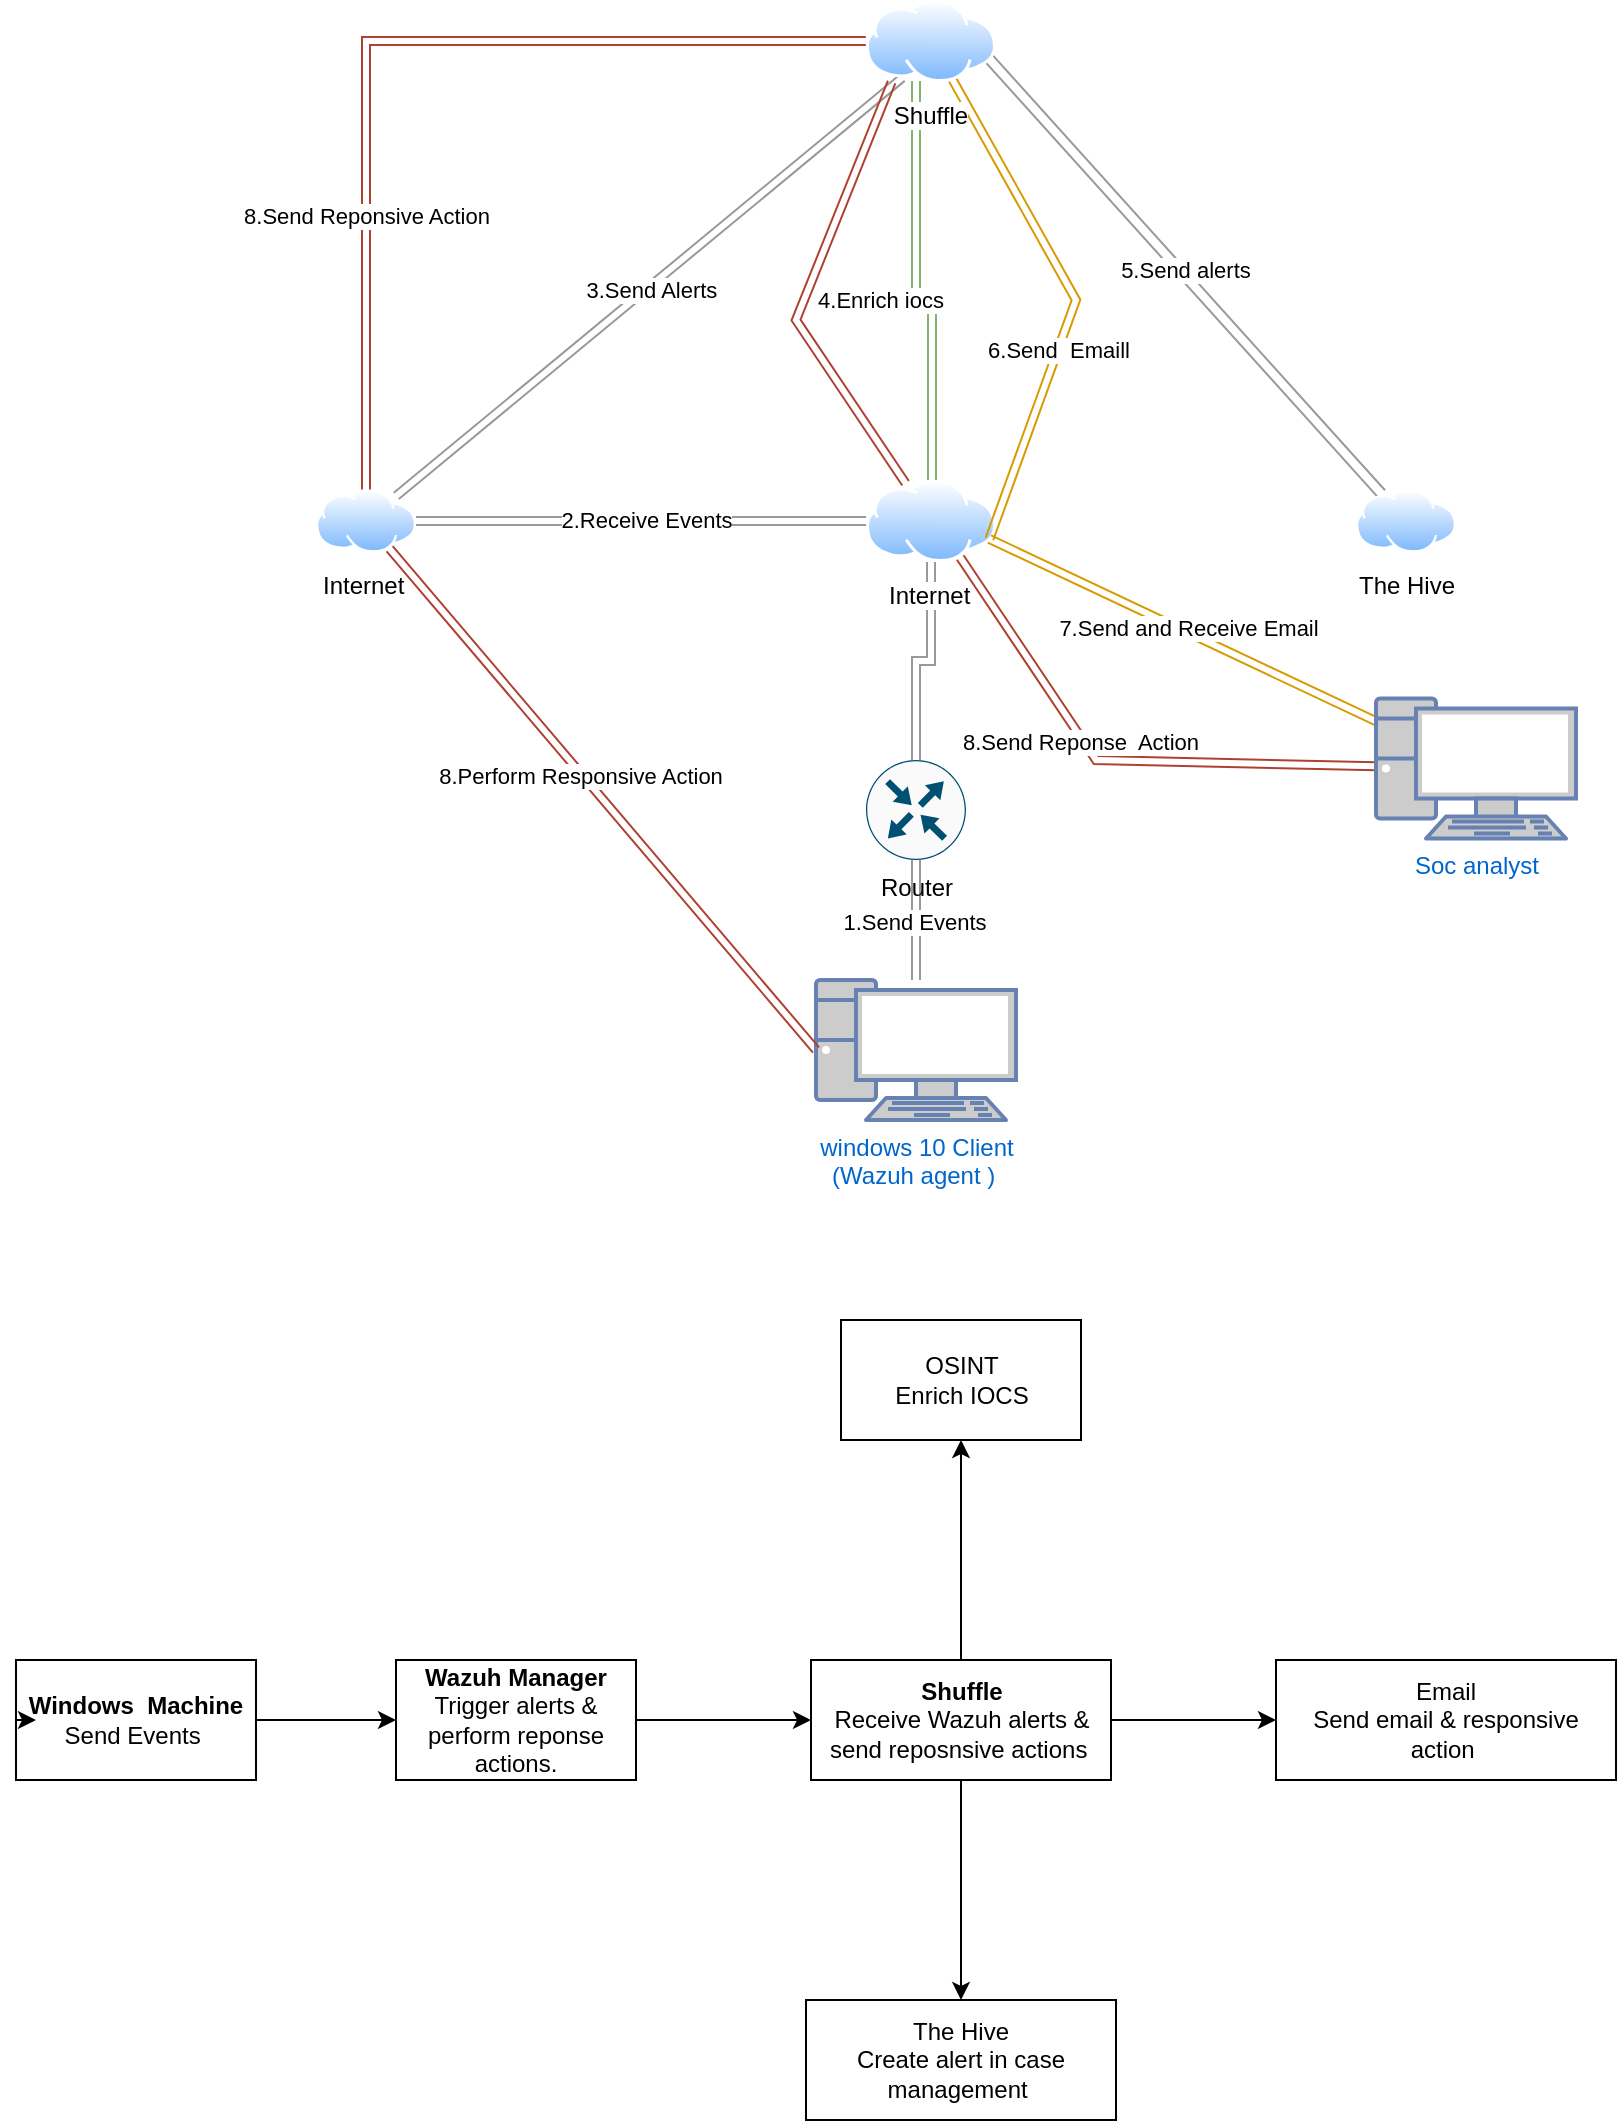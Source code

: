 <mxfile version="23.1.2" type="github">
  <diagram name="Page-1" id="TQpblyYPG8bPXSmAq02C">
    <mxGraphModel dx="2333" dy="2338" grid="1" gridSize="10" guides="1" tooltips="1" connect="1" arrows="1" fold="1" page="1" pageScale="1" pageWidth="850" pageHeight="1100" math="0" shadow="0">
      <root>
        <mxCell id="0" />
        <mxCell id="1" parent="0" />
        <mxCell id="AZIDL2VYX9VNrNpj0htr-8" style="edgeStyle=orthogonalEdgeStyle;rounded=0;orthogonalLoop=1;jettySize=auto;html=1;strokeColor=none;startArrow=classic;startFill=0;" edge="1" parent="1" source="AZIDL2VYX9VNrNpj0htr-1" target="AZIDL2VYX9VNrNpj0htr-2">
          <mxGeometry relative="1" as="geometry" />
        </mxCell>
        <mxCell id="AZIDL2VYX9VNrNpj0htr-10" value="" style="edgeStyle=orthogonalEdgeStyle;rounded=0;orthogonalLoop=1;jettySize=auto;html=1;startArrow=classic;startFill=1;shape=link;fillColor=#dae8fc;strokeColor=#999999;" edge="1" parent="1" source="AZIDL2VYX9VNrNpj0htr-1" target="AZIDL2VYX9VNrNpj0htr-2">
          <mxGeometry relative="1" as="geometry" />
        </mxCell>
        <mxCell id="AZIDL2VYX9VNrNpj0htr-11" value="1.Send Events" style="edgeLabel;html=1;align=center;verticalAlign=middle;resizable=0;points=[];" vertex="1" connectable="0" parent="AZIDL2VYX9VNrNpj0htr-10">
          <mxGeometry x="-0.015" y="1" relative="1" as="geometry">
            <mxPoint as="offset" />
          </mxGeometry>
        </mxCell>
        <mxCell id="AZIDL2VYX9VNrNpj0htr-1" value="windows 10 Client&lt;br&gt;(Wazuh agent )&amp;nbsp;" style="fontColor=#0066CC;verticalAlign=top;verticalLabelPosition=bottom;labelPosition=center;align=center;html=1;outlineConnect=0;fillColor=#CCCCCC;strokeColor=#6881B3;gradientColor=none;gradientDirection=north;strokeWidth=2;shape=mxgraph.networks.pc;" vertex="1" parent="1">
          <mxGeometry x="410" y="370" width="100" height="70" as="geometry" />
        </mxCell>
        <mxCell id="AZIDL2VYX9VNrNpj0htr-9" value="" style="edgeStyle=orthogonalEdgeStyle;rounded=0;orthogonalLoop=1;jettySize=auto;html=1;shape=link;strokeColor=#999999;" edge="1" parent="1" source="AZIDL2VYX9VNrNpj0htr-2" target="AZIDL2VYX9VNrNpj0htr-3">
          <mxGeometry relative="1" as="geometry" />
        </mxCell>
        <mxCell id="AZIDL2VYX9VNrNpj0htr-2" value="Router" style="sketch=0;points=[[0.5,0,0],[1,0.5,0],[0.5,1,0],[0,0.5,0],[0.145,0.145,0],[0.856,0.145,0],[0.855,0.856,0],[0.145,0.855,0]];verticalLabelPosition=bottom;html=1;verticalAlign=top;aspect=fixed;align=center;pointerEvents=1;shape=mxgraph.cisco19.rect;prIcon=router;fillColor=#FAFAFA;strokeColor=#005073;" vertex="1" parent="1">
          <mxGeometry x="435" y="260" width="50" height="50" as="geometry" />
        </mxCell>
        <mxCell id="AZIDL2VYX9VNrNpj0htr-12" value="" style="edgeStyle=orthogonalEdgeStyle;rounded=0;orthogonalLoop=1;jettySize=auto;html=1;shape=link;strokeColor=#999999;" edge="1" parent="1" source="AZIDL2VYX9VNrNpj0htr-3" target="AZIDL2VYX9VNrNpj0htr-4">
          <mxGeometry relative="1" as="geometry" />
        </mxCell>
        <mxCell id="AZIDL2VYX9VNrNpj0htr-13" value="2.Receive Events" style="edgeLabel;html=1;align=center;verticalAlign=middle;resizable=0;points=[];" vertex="1" connectable="0" parent="AZIDL2VYX9VNrNpj0htr-12">
          <mxGeometry x="-0.019" y="-1" relative="1" as="geometry">
            <mxPoint as="offset" />
          </mxGeometry>
        </mxCell>
        <mxCell id="AZIDL2VYX9VNrNpj0htr-3" value="Internet&amp;nbsp;" style="image;aspect=fixed;perimeter=ellipsePerimeter;html=1;align=center;shadow=0;dashed=0;spacingTop=3;image=img/lib/active_directory/internet_cloud.svg;" vertex="1" parent="1">
          <mxGeometry x="435" y="120" width="65" height="40.95" as="geometry" />
        </mxCell>
        <mxCell id="AZIDL2VYX9VNrNpj0htr-19" style="rounded=0;orthogonalLoop=1;jettySize=auto;html=1;entryX=0.25;entryY=1;entryDx=0;entryDy=0;shape=link;strokeColor=#999999;" edge="1" parent="1" source="AZIDL2VYX9VNrNpj0htr-4" target="AZIDL2VYX9VNrNpj0htr-6">
          <mxGeometry relative="1" as="geometry" />
        </mxCell>
        <mxCell id="AZIDL2VYX9VNrNpj0htr-20" value="3.Send Alerts&amp;nbsp;" style="edgeLabel;html=1;align=center;verticalAlign=middle;resizable=0;points=[];" vertex="1" connectable="0" parent="AZIDL2VYX9VNrNpj0htr-19">
          <mxGeometry x="0.007" y="-2" relative="1" as="geometry">
            <mxPoint as="offset" />
          </mxGeometry>
        </mxCell>
        <mxCell id="AZIDL2VYX9VNrNpj0htr-4" value="Internet&amp;nbsp;" style="image;aspect=fixed;perimeter=ellipsePerimeter;html=1;align=center;shadow=0;dashed=0;spacingTop=3;image=img/lib/active_directory/internet_cloud.svg;" vertex="1" parent="1">
          <mxGeometry x="160" y="124.72" width="50" height="31.5" as="geometry" />
        </mxCell>
        <mxCell id="AZIDL2VYX9VNrNpj0htr-26" style="rounded=0;orthogonalLoop=1;jettySize=auto;html=1;entryX=1;entryY=0.75;entryDx=0;entryDy=0;shape=link;width=-5;strokeColor=#999999;" edge="1" parent="1" source="AZIDL2VYX9VNrNpj0htr-5" target="AZIDL2VYX9VNrNpj0htr-6">
          <mxGeometry relative="1" as="geometry" />
        </mxCell>
        <mxCell id="AZIDL2VYX9VNrNpj0htr-27" value="5.Send alerts&amp;nbsp;" style="edgeLabel;html=1;align=center;verticalAlign=middle;resizable=0;points=[];" vertex="1" connectable="0" parent="AZIDL2VYX9VNrNpj0htr-26">
          <mxGeometry x="0.009" y="-3" relative="1" as="geometry">
            <mxPoint as="offset" />
          </mxGeometry>
        </mxCell>
        <mxCell id="AZIDL2VYX9VNrNpj0htr-5" value="The Hive" style="image;aspect=fixed;perimeter=ellipsePerimeter;html=1;align=center;shadow=0;dashed=0;spacingTop=3;image=img/lib/active_directory/internet_cloud.svg;" vertex="1" parent="1">
          <mxGeometry x="680" y="124.72" width="50" height="31.5" as="geometry" />
        </mxCell>
        <mxCell id="AZIDL2VYX9VNrNpj0htr-21" value="" style="edgeStyle=orthogonalEdgeStyle;rounded=0;orthogonalLoop=1;jettySize=auto;html=1;shape=link;strokeColor=#82b366;fillColor=#d5e8d4;" edge="1" parent="1" source="AZIDL2VYX9VNrNpj0htr-6" target="AZIDL2VYX9VNrNpj0htr-3">
          <mxGeometry relative="1" as="geometry">
            <Array as="points">
              <mxPoint x="460" y="30" />
              <mxPoint x="468" y="30" />
            </Array>
          </mxGeometry>
        </mxCell>
        <mxCell id="AZIDL2VYX9VNrNpj0htr-22" value="4.Enrich iocs" style="edgeLabel;html=1;align=center;verticalAlign=middle;resizable=0;points=[];" vertex="1" connectable="0" parent="AZIDL2VYX9VNrNpj0htr-21">
          <mxGeometry x="0.12" relative="1" as="geometry">
            <mxPoint x="-25" as="offset" />
          </mxGeometry>
        </mxCell>
        <mxCell id="AZIDL2VYX9VNrNpj0htr-31" style="rounded=0;orthogonalLoop=1;jettySize=auto;html=1;entryX=1;entryY=0.75;entryDx=0;entryDy=0;shape=link;fillColor=#ffe6cc;strokeColor=#d79b00;" edge="1" parent="1" source="AZIDL2VYX9VNrNpj0htr-6" target="AZIDL2VYX9VNrNpj0htr-3">
          <mxGeometry relative="1" as="geometry">
            <Array as="points">
              <mxPoint x="540" y="30" />
            </Array>
          </mxGeometry>
        </mxCell>
        <mxCell id="AZIDL2VYX9VNrNpj0htr-32" value="6.Send&amp;nbsp; Emaill" style="edgeLabel;html=1;align=center;verticalAlign=middle;resizable=0;points=[];" vertex="1" connectable="0" parent="AZIDL2VYX9VNrNpj0htr-31">
          <mxGeometry x="0.207" relative="1" as="geometry">
            <mxPoint as="offset" />
          </mxGeometry>
        </mxCell>
        <mxCell id="AZIDL2VYX9VNrNpj0htr-42" style="edgeStyle=orthogonalEdgeStyle;rounded=0;orthogonalLoop=1;jettySize=auto;html=1;fillColor=#fad9d5;strokeColor=#ae4132;shape=link;" edge="1" parent="1" source="AZIDL2VYX9VNrNpj0htr-6" target="AZIDL2VYX9VNrNpj0htr-4">
          <mxGeometry relative="1" as="geometry" />
        </mxCell>
        <mxCell id="AZIDL2VYX9VNrNpj0htr-43" value="8.Send Reponsive Action" style="edgeLabel;html=1;align=center;verticalAlign=middle;resizable=0;points=[];" vertex="1" connectable="0" parent="AZIDL2VYX9VNrNpj0htr-42">
          <mxGeometry x="0.424" relative="1" as="geometry">
            <mxPoint as="offset" />
          </mxGeometry>
        </mxCell>
        <mxCell id="AZIDL2VYX9VNrNpj0htr-6" value="Shuffle" style="image;aspect=fixed;perimeter=ellipsePerimeter;html=1;align=center;shadow=0;dashed=0;spacingTop=3;image=img/lib/active_directory/internet_cloud.svg;" vertex="1" parent="1">
          <mxGeometry x="434.92" y="-120" width="65.08" height="41" as="geometry" />
        </mxCell>
        <mxCell id="AZIDL2VYX9VNrNpj0htr-33" style="rounded=0;orthogonalLoop=1;jettySize=auto;html=1;entryX=1;entryY=0.75;entryDx=0;entryDy=0;shape=link;fillColor=#ffe6cc;strokeColor=#d79b00;" edge="1" parent="1" source="AZIDL2VYX9VNrNpj0htr-7" target="AZIDL2VYX9VNrNpj0htr-3">
          <mxGeometry relative="1" as="geometry" />
        </mxCell>
        <mxCell id="AZIDL2VYX9VNrNpj0htr-34" value="Text" style="edgeLabel;html=1;align=center;verticalAlign=middle;resizable=0;points=[];" vertex="1" connectable="0" parent="AZIDL2VYX9VNrNpj0htr-33">
          <mxGeometry x="0.024" relative="1" as="geometry">
            <mxPoint as="offset" />
          </mxGeometry>
        </mxCell>
        <mxCell id="AZIDL2VYX9VNrNpj0htr-35" value="7.Send and Receive Email" style="edgeLabel;html=1;align=center;verticalAlign=middle;resizable=0;points=[];" vertex="1" connectable="0" parent="AZIDL2VYX9VNrNpj0htr-33">
          <mxGeometry x="-0.018" y="-2" relative="1" as="geometry">
            <mxPoint as="offset" />
          </mxGeometry>
        </mxCell>
        <mxCell id="AZIDL2VYX9VNrNpj0htr-37" style="rounded=0;orthogonalLoop=1;jettySize=auto;html=1;entryX=0.75;entryY=1;entryDx=0;entryDy=0;shape=link;fillColor=#fad9d5;strokeColor=#ae4132;" edge="1" parent="1" source="AZIDL2VYX9VNrNpj0htr-7" target="AZIDL2VYX9VNrNpj0htr-3">
          <mxGeometry relative="1" as="geometry">
            <Array as="points">
              <mxPoint x="550" y="260" />
            </Array>
          </mxGeometry>
        </mxCell>
        <mxCell id="AZIDL2VYX9VNrNpj0htr-40" value="8.Send Reponse&amp;nbsp; Action" style="edgeLabel;html=1;align=center;verticalAlign=middle;resizable=0;points=[];" vertex="1" connectable="0" parent="AZIDL2VYX9VNrNpj0htr-37">
          <mxGeometry x="0.162" y="2" relative="1" as="geometry">
            <mxPoint as="offset" />
          </mxGeometry>
        </mxCell>
        <mxCell id="AZIDL2VYX9VNrNpj0htr-7" value="Soc analyst" style="fontColor=#0066CC;verticalAlign=top;verticalLabelPosition=bottom;labelPosition=center;align=center;html=1;outlineConnect=0;fillColor=#CCCCCC;strokeColor=#6881B3;gradientColor=none;gradientDirection=north;strokeWidth=2;shape=mxgraph.networks.pc;" vertex="1" parent="1">
          <mxGeometry x="690" y="229.25" width="100" height="70" as="geometry" />
        </mxCell>
        <mxCell id="AZIDL2VYX9VNrNpj0htr-41" style="rounded=0;orthogonalLoop=1;jettySize=auto;html=1;entryX=0.198;entryY=1;entryDx=0;entryDy=0;entryPerimeter=0;shape=link;fillColor=#fad9d5;strokeColor=#ae4132;" edge="1" parent="1" source="AZIDL2VYX9VNrNpj0htr-3" target="AZIDL2VYX9VNrNpj0htr-6">
          <mxGeometry relative="1" as="geometry">
            <Array as="points">
              <mxPoint x="400" y="40" />
            </Array>
          </mxGeometry>
        </mxCell>
        <mxCell id="AZIDL2VYX9VNrNpj0htr-44" style="rounded=0;orthogonalLoop=1;jettySize=auto;html=1;entryX=0;entryY=0.5;entryDx=0;entryDy=0;entryPerimeter=0;fillColor=#fad9d5;strokeColor=#ae4132;shape=link;" edge="1" parent="1" source="AZIDL2VYX9VNrNpj0htr-4" target="AZIDL2VYX9VNrNpj0htr-1">
          <mxGeometry relative="1" as="geometry" />
        </mxCell>
        <mxCell id="AZIDL2VYX9VNrNpj0htr-45" value="8.Perform Responsive Action" style="edgeLabel;html=1;align=center;verticalAlign=middle;resizable=0;points=[];" vertex="1" connectable="0" parent="AZIDL2VYX9VNrNpj0htr-44">
          <mxGeometry x="-0.102" y="-1" relative="1" as="geometry">
            <mxPoint as="offset" />
          </mxGeometry>
        </mxCell>
        <mxCell id="AZIDL2VYX9VNrNpj0htr-48" value="" style="edgeStyle=orthogonalEdgeStyle;rounded=0;orthogonalLoop=1;jettySize=auto;html=1;" edge="1" parent="1" source="AZIDL2VYX9VNrNpj0htr-46" target="AZIDL2VYX9VNrNpj0htr-47">
          <mxGeometry relative="1" as="geometry" />
        </mxCell>
        <mxCell id="AZIDL2VYX9VNrNpj0htr-46" value="&lt;b&gt;Windows&amp;nbsp; Machine&lt;/b&gt;&lt;br&gt;Send Events&amp;nbsp;" style="whiteSpace=wrap;html=1;" vertex="1" parent="1">
          <mxGeometry x="10" y="710" width="120" height="60" as="geometry" />
        </mxCell>
        <mxCell id="AZIDL2VYX9VNrNpj0htr-50" value="" style="edgeStyle=orthogonalEdgeStyle;rounded=0;orthogonalLoop=1;jettySize=auto;html=1;" edge="1" parent="1" source="AZIDL2VYX9VNrNpj0htr-47" target="AZIDL2VYX9VNrNpj0htr-49">
          <mxGeometry relative="1" as="geometry" />
        </mxCell>
        <mxCell id="AZIDL2VYX9VNrNpj0htr-47" value="&lt;b&gt;Wazuh Manager&lt;/b&gt;&lt;br&gt;Trigger alerts &amp;amp; perform reponse actions." style="whiteSpace=wrap;html=1;" vertex="1" parent="1">
          <mxGeometry x="200" y="710" width="120" height="60" as="geometry" />
        </mxCell>
        <mxCell id="AZIDL2VYX9VNrNpj0htr-52" value="" style="edgeStyle=orthogonalEdgeStyle;rounded=0;orthogonalLoop=1;jettySize=auto;html=1;" edge="1" parent="1" source="AZIDL2VYX9VNrNpj0htr-49" target="AZIDL2VYX9VNrNpj0htr-51">
          <mxGeometry relative="1" as="geometry" />
        </mxCell>
        <mxCell id="AZIDL2VYX9VNrNpj0htr-54" value="" style="edgeStyle=orthogonalEdgeStyle;rounded=0;orthogonalLoop=1;jettySize=auto;html=1;" edge="1" parent="1" source="AZIDL2VYX9VNrNpj0htr-49" target="AZIDL2VYX9VNrNpj0htr-53">
          <mxGeometry relative="1" as="geometry" />
        </mxCell>
        <mxCell id="AZIDL2VYX9VNrNpj0htr-56" value="" style="edgeStyle=orthogonalEdgeStyle;rounded=0;orthogonalLoop=1;jettySize=auto;html=1;" edge="1" parent="1" source="AZIDL2VYX9VNrNpj0htr-49" target="AZIDL2VYX9VNrNpj0htr-55">
          <mxGeometry relative="1" as="geometry" />
        </mxCell>
        <mxCell id="AZIDL2VYX9VNrNpj0htr-49" value="&lt;b&gt;Shuffle&lt;/b&gt;&lt;br&gt;Receive Wazuh alerts &amp;amp; send reposnsive actions&amp;nbsp;" style="whiteSpace=wrap;html=1;" vertex="1" parent="1">
          <mxGeometry x="407.5" y="710" width="150" height="60" as="geometry" />
        </mxCell>
        <mxCell id="AZIDL2VYX9VNrNpj0htr-51" value="OSINT&lt;br&gt;Enrich IOCS" style="whiteSpace=wrap;html=1;" vertex="1" parent="1">
          <mxGeometry x="422.5" y="540" width="120" height="60" as="geometry" />
        </mxCell>
        <mxCell id="AZIDL2VYX9VNrNpj0htr-53" value="The Hive&lt;br&gt;Create alert in case management&amp;nbsp;" style="whiteSpace=wrap;html=1;" vertex="1" parent="1">
          <mxGeometry x="405" y="880" width="155" height="60" as="geometry" />
        </mxCell>
        <mxCell id="AZIDL2VYX9VNrNpj0htr-55" value="Email&lt;br&gt;Send email &amp;amp; responsive action&amp;nbsp;" style="whiteSpace=wrap;html=1;" vertex="1" parent="1">
          <mxGeometry x="640" y="710" width="170" height="60" as="geometry" />
        </mxCell>
        <mxCell id="AZIDL2VYX9VNrNpj0htr-57" style="edgeStyle=orthogonalEdgeStyle;rounded=0;orthogonalLoop=1;jettySize=auto;html=1;exitX=0;exitY=0.5;exitDx=0;exitDy=0;entryX=0.083;entryY=0.495;entryDx=0;entryDy=0;entryPerimeter=0;" edge="1" parent="1" source="AZIDL2VYX9VNrNpj0htr-46" target="AZIDL2VYX9VNrNpj0htr-46">
          <mxGeometry relative="1" as="geometry" />
        </mxCell>
      </root>
    </mxGraphModel>
  </diagram>
</mxfile>
